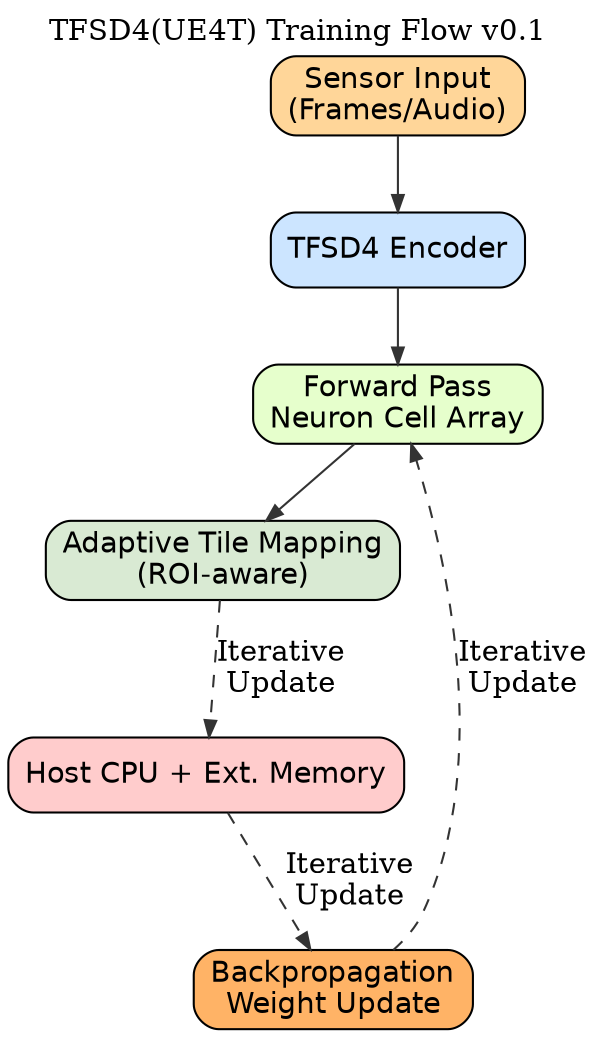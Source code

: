 digraph NMC_TRAIN {
  label = "TFSD4(UE4T) Training Flow v0.1";
  labelloc = "t";

  rankdir=TB;
  node [shape=box, style="rounded,filled", fontname="Helvetica"];
  edge [color="#333333", arrowsize=0.8];

  sensor [label="Sensor Input\n(Frames/Audio)", fillcolor="#FFD699"];
  enc [label="TFSD4 Encoder", fillcolor="#CCE5FF"];
  forward [label="Forward Pass\nNeuron Cell Array", fillcolor="#E6FFCC"];
  adapt [label="Adaptive Tile Mapping\n(ROI-aware)", fillcolor="#D9EAD3"];
  host [label="Host CPU + Ext. Memory", fillcolor="#FFCCCC"];
  backprop [label="Backpropagation\nWeight Update", fillcolor="#FFB366"];

  sensor -> enc -> forward -> adapt;
  adapt -> host -> backprop -> forward [style=dashed, label="Iterative\nUpdate"];
}
